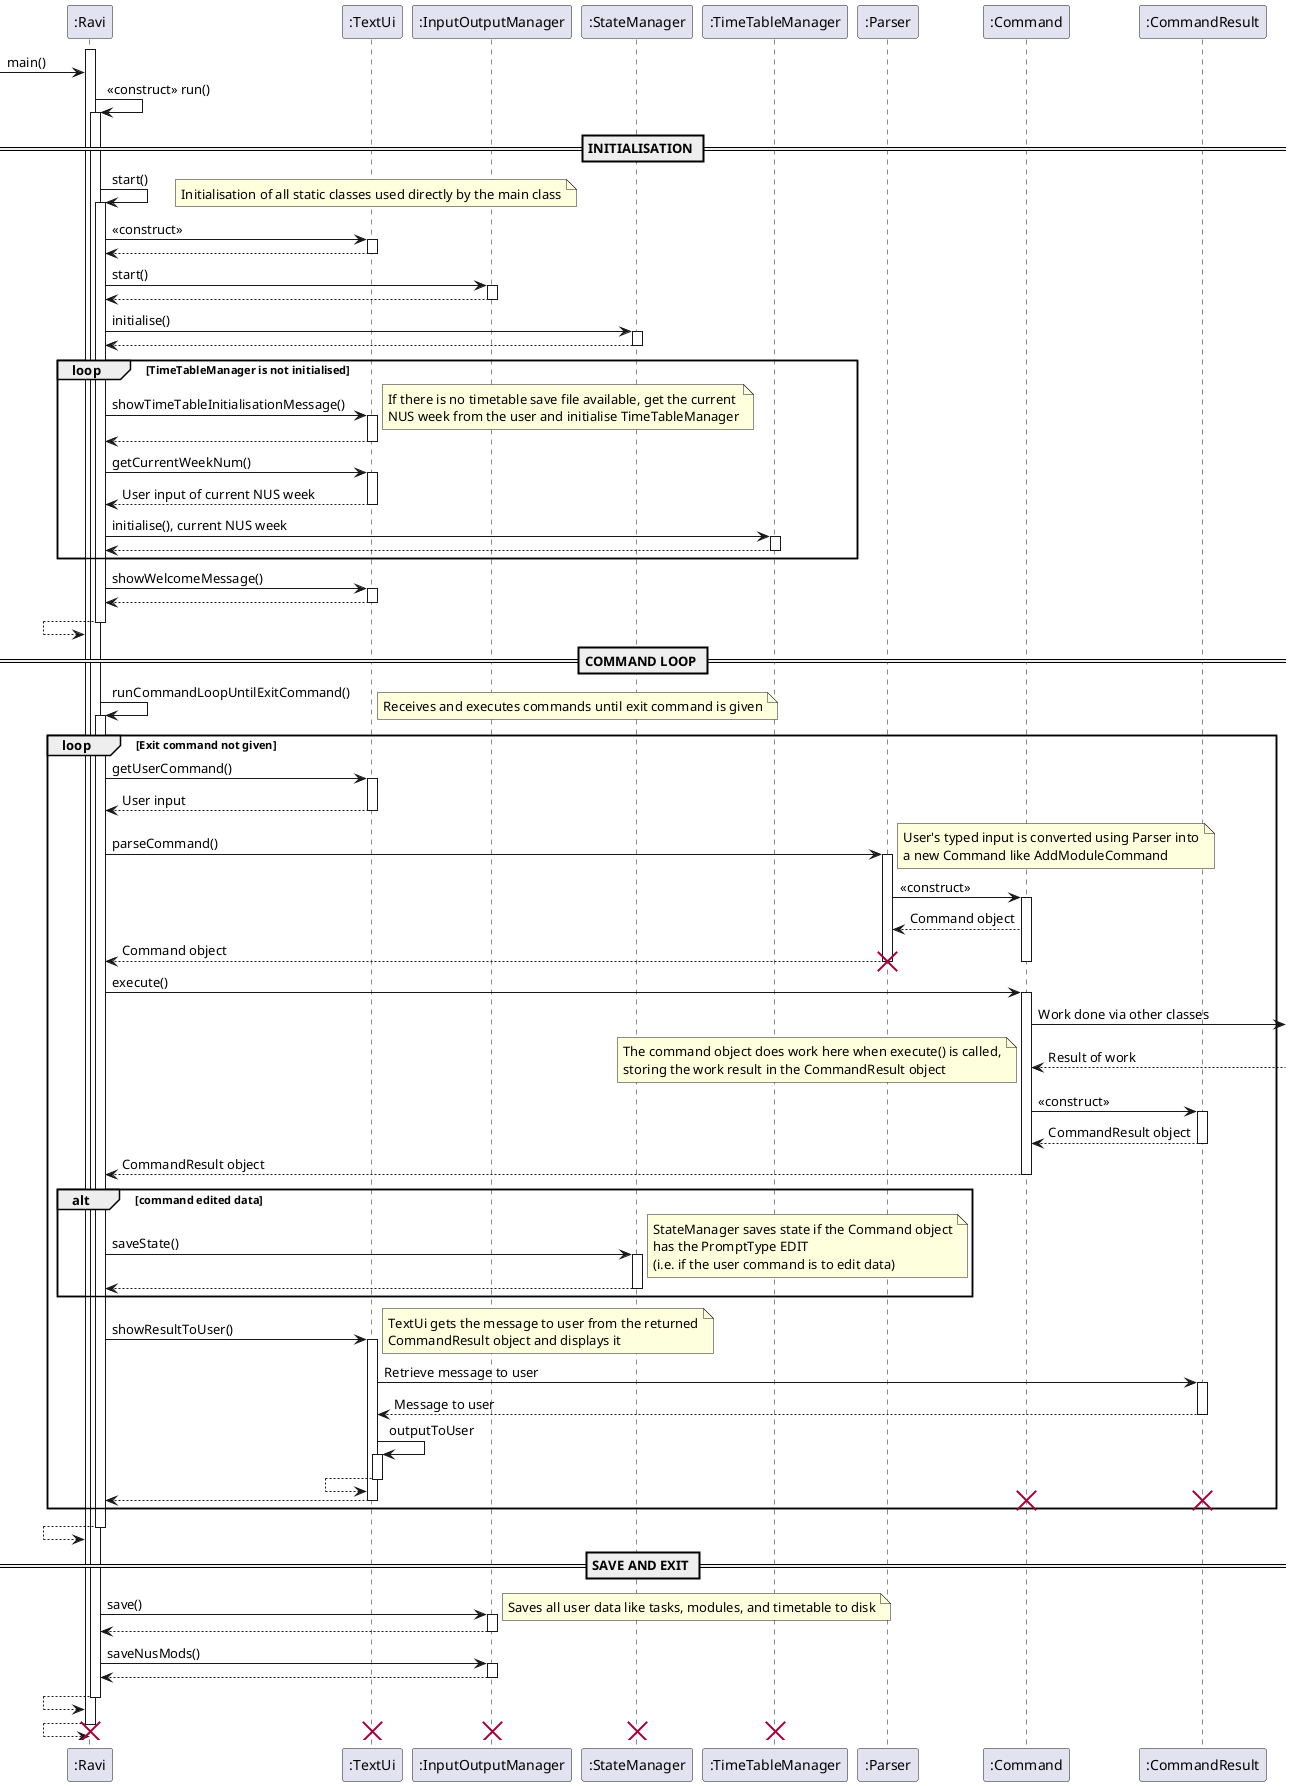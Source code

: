 @startuml
create ":Ravi"
activate ":Ravi"
-> ":Ravi": main()
":Ravi" -> ":Ravi": <<construct>> run()
activate ":Ravi"
    == INITIALISATION ==
    ":Ravi" -> ":Ravi": start()
    note right
        Initialisation of all static classes used directly by the main class
    end note
    activate ":Ravi"
        ":Ravi" -> ":TextUi": <<construct>>
        activate ":TextUi"
        ":Ravi" <-- ":TextUi"
        deactivate ":TextUi"

        ":Ravi" -> ":InputOutputManager": start()
        activate ":InputOutputManager"
        ":Ravi" <-- ":InputOutputManager"
        deactivate ":InputOutputManager"

        ":Ravi" -> ":StateManager": initialise()
        activate ":StateManager"
        ":Ravi" <-- ":StateManager"
        deactivate ":StateManager"

        loop TimeTableManager is not initialised
            ":Ravi" -> ":TextUi": showTimeTableInitialisationMessage()
            note right
                If there is no timetable save file available, get the current
                NUS week from the user and initialise TimeTableManager
            end note
            activate ":TextUi"
            ":Ravi" <-- ":TextUi"
            deactivate ":TextUi"

            ":Ravi" -> ":TextUi": getCurrentWeekNum()
            activate ":TextUi"
            ":Ravi" <-- ":TextUi": User input of current NUS week
            deactivate ":TextUi"

            ":Ravi" -> ":TimeTableManager": initialise(), current NUS week
            activate ":TimeTableManager"
            ":Ravi" <-- ":TimeTableManager"
            deactivate ":TimeTableManager"
        end

        ":Ravi" -> ":TextUi": showWelcomeMessage()
        activate ":TextUi"
        ":Ravi" <-- ":TextUi"
        deactivate ":TextUi"

        ":Ravi" <-- ":Ravi"
    deactivate ":Ravi"

    == COMMAND LOOP ==
    ":Ravi" -> ":Ravi": runCommandLoopUntilExitCommand()
    note right
        Receives and executes commands until exit command is given
    end note
    activate ":Ravi"
        loop Exit command not given
            ":Ravi" -> ":TextUi": getUserCommand()
            activate ":TextUi"
            ":Ravi" <-- ":TextUi": User input
            deactivate ":TextUi"

            ":Ravi" -> ":Parser": parseCommand()
            note right
                User's typed input is converted using Parser into
                a new Command like AddModuleCommand
            end note
            activate ":Parser"
            ":Parser" -> ":Command": <<construct>>
            activate ":Command"
            ":Parser" <-- ":Command": Command object
            ":Ravi" <-- ":Parser": Command object
            deactivate ":Command"
            deactivate ":Parser"
            destroy ":Parser"

            ":Ravi" -> ":Command": execute()
            activate ":Command"
                ":Command" ->: Work done via other classes
                ":Command" <--: Result of work
                note left
                    The command object does work here when execute() is called,
                    storing the work result in the CommandResult object
                end note
                ":Command" -> ":CommandResult": <<construct>>
                activate ":CommandResult"
                ":Command" <-- ":CommandResult": CommandResult object
                deactivate ":CommandResult"
                ":Ravi" <-- ":Command": CommandResult object
            deactivate ":Command"

            alt command edited data
                ":Ravi" -> ":StateManager": saveState()
                note right
                    StateManager saves state if the Command object
                    has the PromptType EDIT
                    (i.e. if the user command is to edit data)
                end note
                activate ":StateManager"
                ":Ravi" <-- ":StateManager"
                deactivate ":StateManager"
            end
            ":Ravi" -> ":TextUi": showResultToUser()
            note right
                TextUi gets the message to user from the returned
                CommandResult object and displays it
            end note
            activate ":TextUi"
            ":TextUi" -> ":CommandResult": Retrieve message to user
            activate ":CommandResult"
            ":TextUi" <-- ":CommandResult": Message to user
            deactivate ":CommandResult"

            ":TextUi" -> ":TextUi": outputToUser
            activate ":TextUi"
            ":TextUi" <-- ":TextUi"
            deactivate ":TextUi"

            ":Ravi" <-- ":TextUi"
            deactivate ":TextUi"
            destroy ":CommandResult"
            destroy ":Command"
        end
        ":Ravi" <-- ":Ravi"
    deactivate ":Ravi"
    == SAVE AND EXIT ==

    ":Ravi" -> ":InputOutputManager": save()
    note right
        Saves all user data like tasks, modules, and timetable to disk
    end note
    activate ":InputOutputManager"
    ":Ravi" <-- ":InputOutputManager"
    deactivate ":InputOutputManager"

    ":Ravi" -> ":InputOutputManager": saveNusMods()
    activate ":InputOutputManager"
    ":Ravi" <-- ":InputOutputManager"
    deactivate ":InputOutputManager"

    ":Ravi" <-- ":Ravi"
deactivate ":Ravi"
":Ravi" <-- ":Ravi"
deactivate ":Ravi"
destroy ":Ravi"
destroy ":TextUi"
destroy ":InputOutputManager"
destroy ":StateManager"
destroy ":TimeTableManager"



@enduml